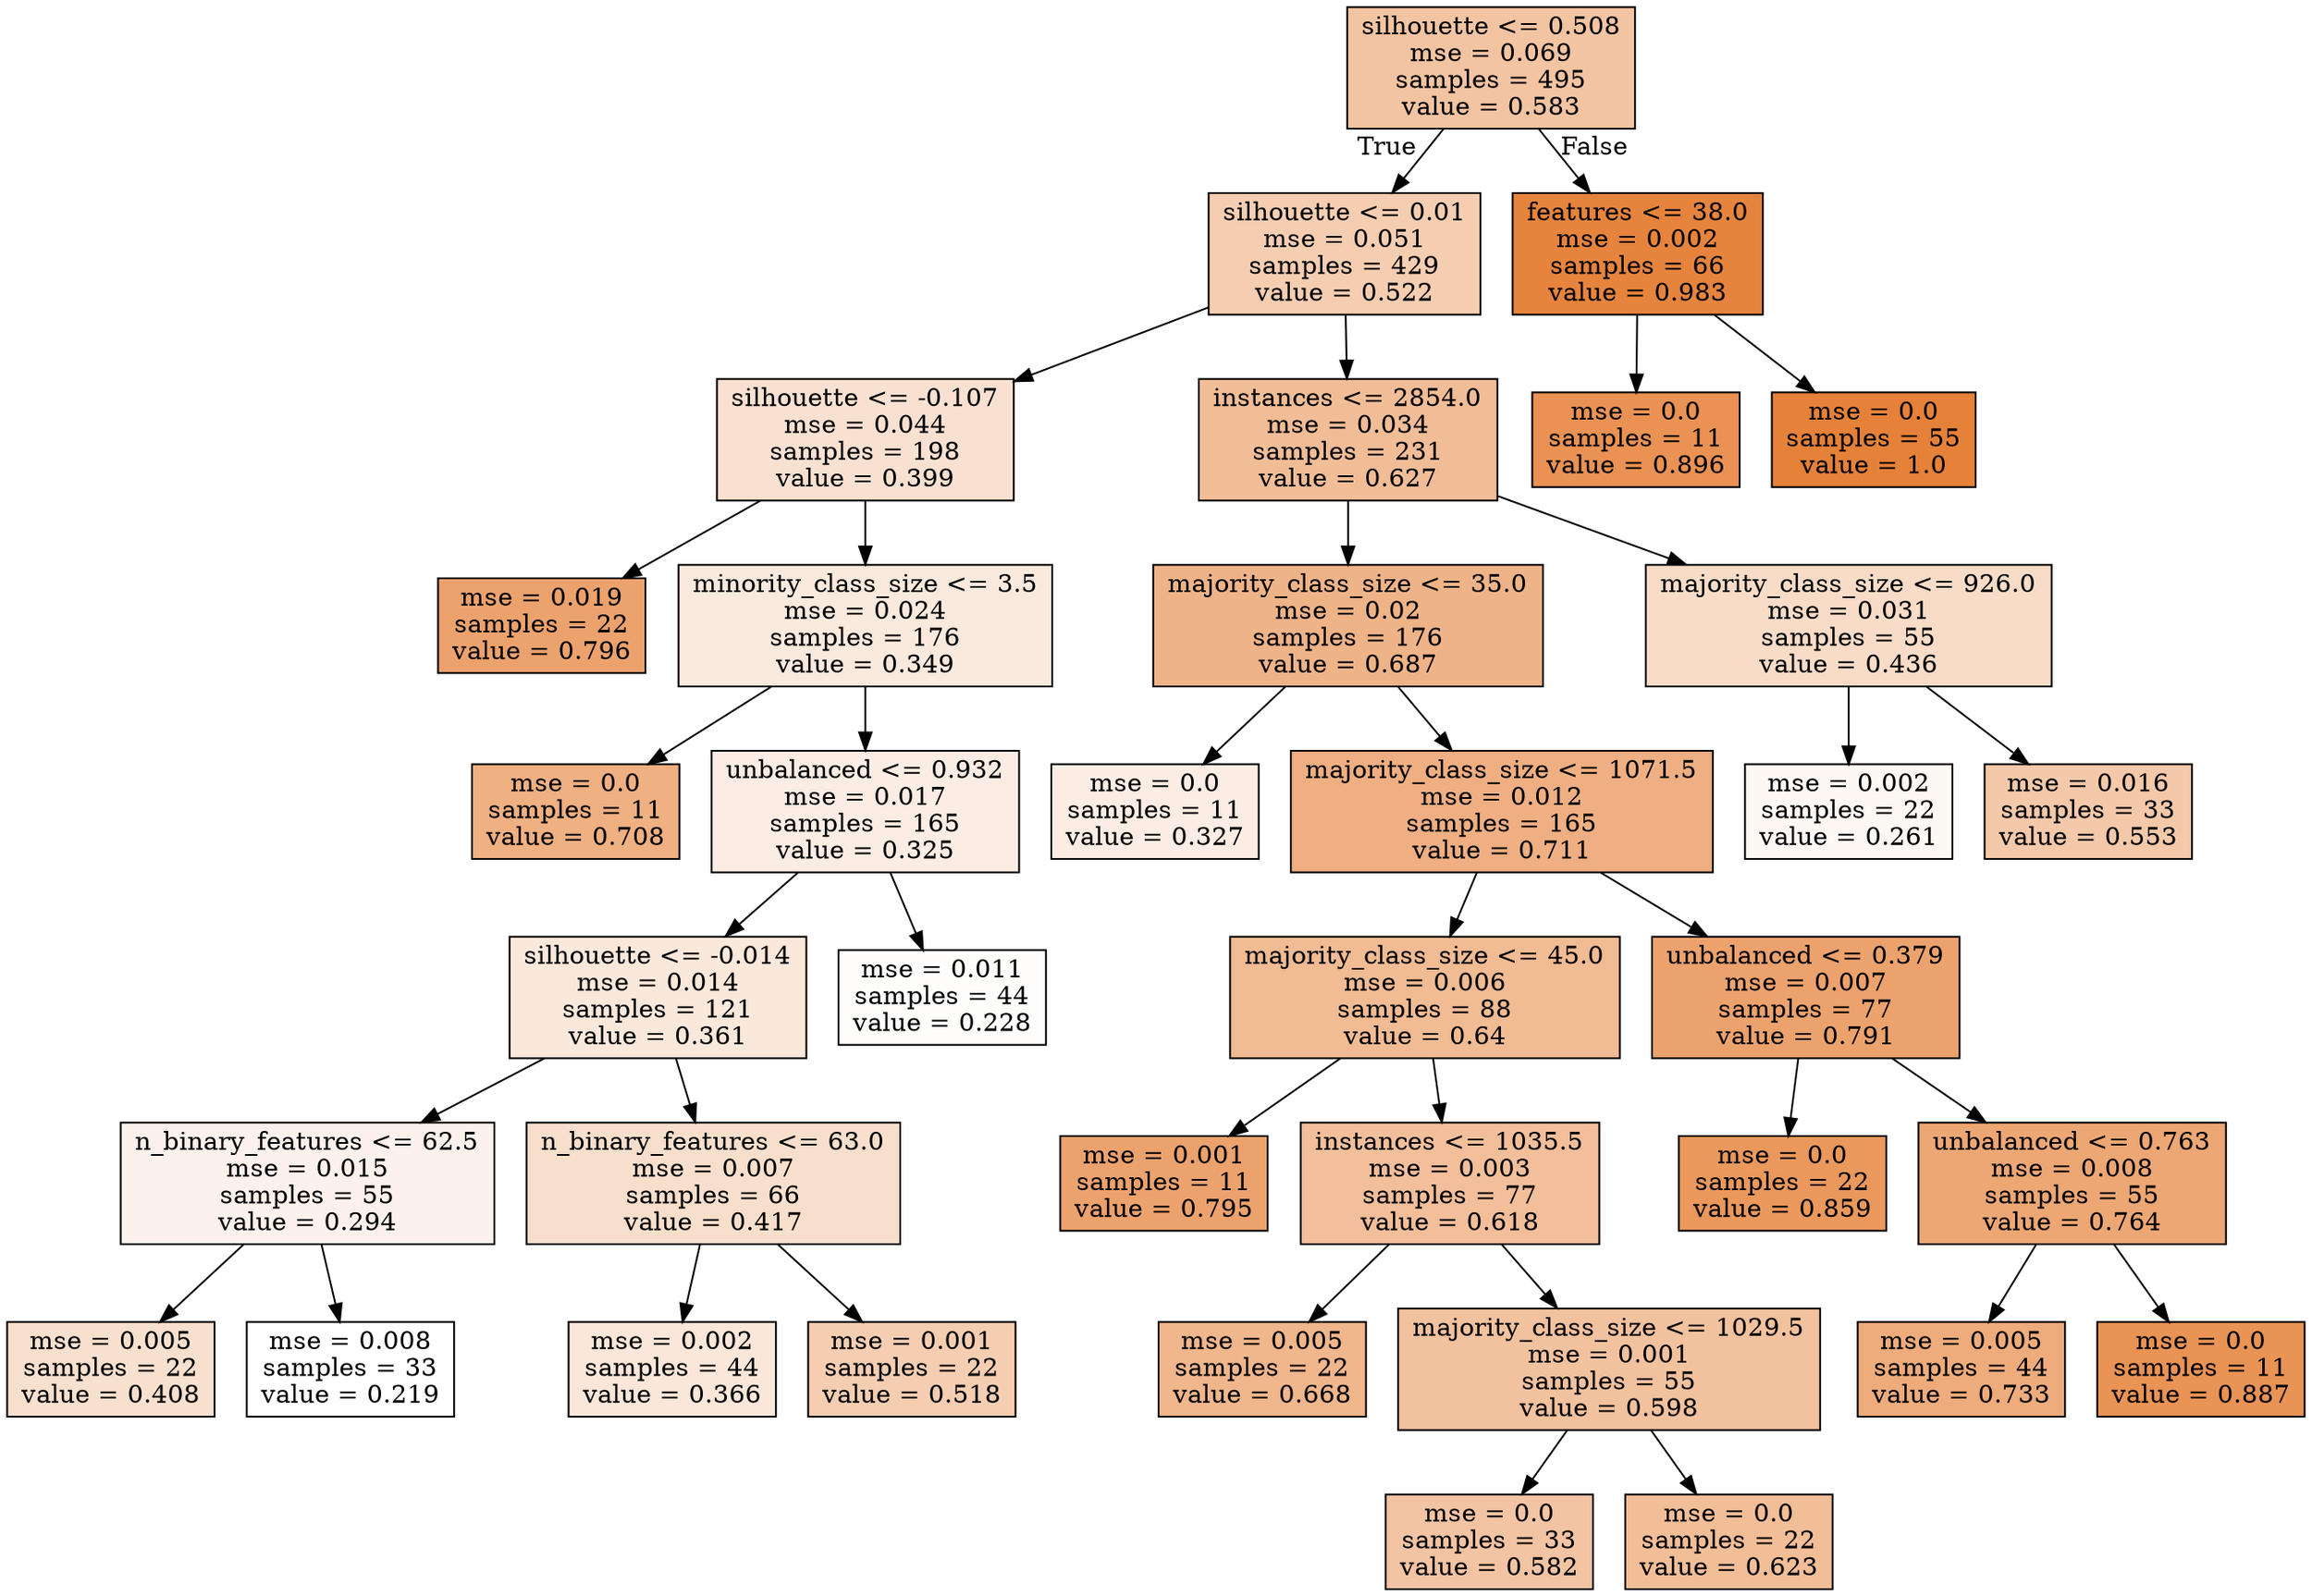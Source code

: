 digraph Tree {
node [shape=box, style="filled", color="black"] ;
0 [label="silhouette <= 0.508\nmse = 0.069\nsamples = 495\nvalue = 0.583", fillcolor="#e5813977"] ;
1 [label="silhouette <= 0.01\nmse = 0.051\nsamples = 429\nvalue = 0.522", fillcolor="#e5813963"] ;
0 -> 1 [labeldistance=2.5, labelangle=45, headlabel="True"] ;
2 [label="silhouette <= -0.107\nmse = 0.044\nsamples = 198\nvalue = 0.399", fillcolor="#e581393b"] ;
1 -> 2 ;
3 [label="mse = 0.019\nsamples = 22\nvalue = 0.796", fillcolor="#e58139bc"] ;
2 -> 3 ;
4 [label="minority_class_size <= 3.5\nmse = 0.024\nsamples = 176\nvalue = 0.349", fillcolor="#e581392b"] ;
2 -> 4 ;
5 [label="mse = 0.0\nsamples = 11\nvalue = 0.708", fillcolor="#e58139a0"] ;
4 -> 5 ;
6 [label="unbalanced <= 0.932\nmse = 0.017\nsamples = 165\nvalue = 0.325", fillcolor="#e5813923"] ;
4 -> 6 ;
7 [label="silhouette <= -0.014\nmse = 0.014\nsamples = 121\nvalue = 0.361", fillcolor="#e581392e"] ;
6 -> 7 ;
8 [label="n_binary_features <= 62.5\nmse = 0.015\nsamples = 55\nvalue = 0.294", fillcolor="#e5813919"] ;
7 -> 8 ;
9 [label="mse = 0.005\nsamples = 22\nvalue = 0.408", fillcolor="#e581393e"] ;
8 -> 9 ;
10 [label="mse = 0.008\nsamples = 33\nvalue = 0.219", fillcolor="#e5813900"] ;
8 -> 10 ;
11 [label="n_binary_features <= 63.0\nmse = 0.007\nsamples = 66\nvalue = 0.417", fillcolor="#e5813941"] ;
7 -> 11 ;
12 [label="mse = 0.002\nsamples = 44\nvalue = 0.366", fillcolor="#e5813930"] ;
11 -> 12 ;
13 [label="mse = 0.001\nsamples = 22\nvalue = 0.518", fillcolor="#e5813962"] ;
11 -> 13 ;
14 [label="mse = 0.011\nsamples = 44\nvalue = 0.228", fillcolor="#e5813903"] ;
6 -> 14 ;
15 [label="instances <= 2854.0\nmse = 0.034\nsamples = 231\nvalue = 0.627", fillcolor="#e5813985"] ;
1 -> 15 ;
16 [label="majority_class_size <= 35.0\nmse = 0.02\nsamples = 176\nvalue = 0.687", fillcolor="#e5813999"] ;
15 -> 16 ;
17 [label="mse = 0.0\nsamples = 11\nvalue = 0.327", fillcolor="#e5813923"] ;
16 -> 17 ;
18 [label="majority_class_size <= 1071.5\nmse = 0.012\nsamples = 165\nvalue = 0.711", fillcolor="#e58139a1"] ;
16 -> 18 ;
19 [label="majority_class_size <= 45.0\nmse = 0.006\nsamples = 88\nvalue = 0.64", fillcolor="#e581398a"] ;
18 -> 19 ;
20 [label="mse = 0.001\nsamples = 11\nvalue = 0.795", fillcolor="#e58139bc"] ;
19 -> 20 ;
21 [label="instances <= 1035.5\nmse = 0.003\nsamples = 77\nvalue = 0.618", fillcolor="#e5813982"] ;
19 -> 21 ;
22 [label="mse = 0.005\nsamples = 22\nvalue = 0.668", fillcolor="#e5813993"] ;
21 -> 22 ;
23 [label="majority_class_size <= 1029.5\nmse = 0.001\nsamples = 55\nvalue = 0.598", fillcolor="#e581397c"] ;
21 -> 23 ;
24 [label="mse = 0.0\nsamples = 33\nvalue = 0.582", fillcolor="#e5813976"] ;
23 -> 24 ;
25 [label="mse = 0.0\nsamples = 22\nvalue = 0.623", fillcolor="#e5813984"] ;
23 -> 25 ;
26 [label="unbalanced <= 0.379\nmse = 0.007\nsamples = 77\nvalue = 0.791", fillcolor="#e58139bb"] ;
18 -> 26 ;
27 [label="mse = 0.0\nsamples = 22\nvalue = 0.859", fillcolor="#e58139d1"] ;
26 -> 27 ;
28 [label="unbalanced <= 0.763\nmse = 0.008\nsamples = 55\nvalue = 0.764", fillcolor="#e58139b2"] ;
26 -> 28 ;
29 [label="mse = 0.005\nsamples = 44\nvalue = 0.733", fillcolor="#e58139a8"] ;
28 -> 29 ;
30 [label="mse = 0.0\nsamples = 11\nvalue = 0.887", fillcolor="#e58139da"] ;
28 -> 30 ;
31 [label="majority_class_size <= 926.0\nmse = 0.031\nsamples = 55\nvalue = 0.436", fillcolor="#e5813947"] ;
15 -> 31 ;
32 [label="mse = 0.002\nsamples = 22\nvalue = 0.261", fillcolor="#e581390e"] ;
31 -> 32 ;
33 [label="mse = 0.016\nsamples = 33\nvalue = 0.553", fillcolor="#e581396d"] ;
31 -> 33 ;
34 [label="features <= 38.0\nmse = 0.002\nsamples = 66\nvalue = 0.983", fillcolor="#e58139f9"] ;
0 -> 34 [labeldistance=2.5, labelangle=-45, headlabel="False"] ;
35 [label="mse = 0.0\nsamples = 11\nvalue = 0.896", fillcolor="#e58139dd"] ;
34 -> 35 ;
36 [label="mse = 0.0\nsamples = 55\nvalue = 1.0", fillcolor="#e58139ff"] ;
34 -> 36 ;
}
